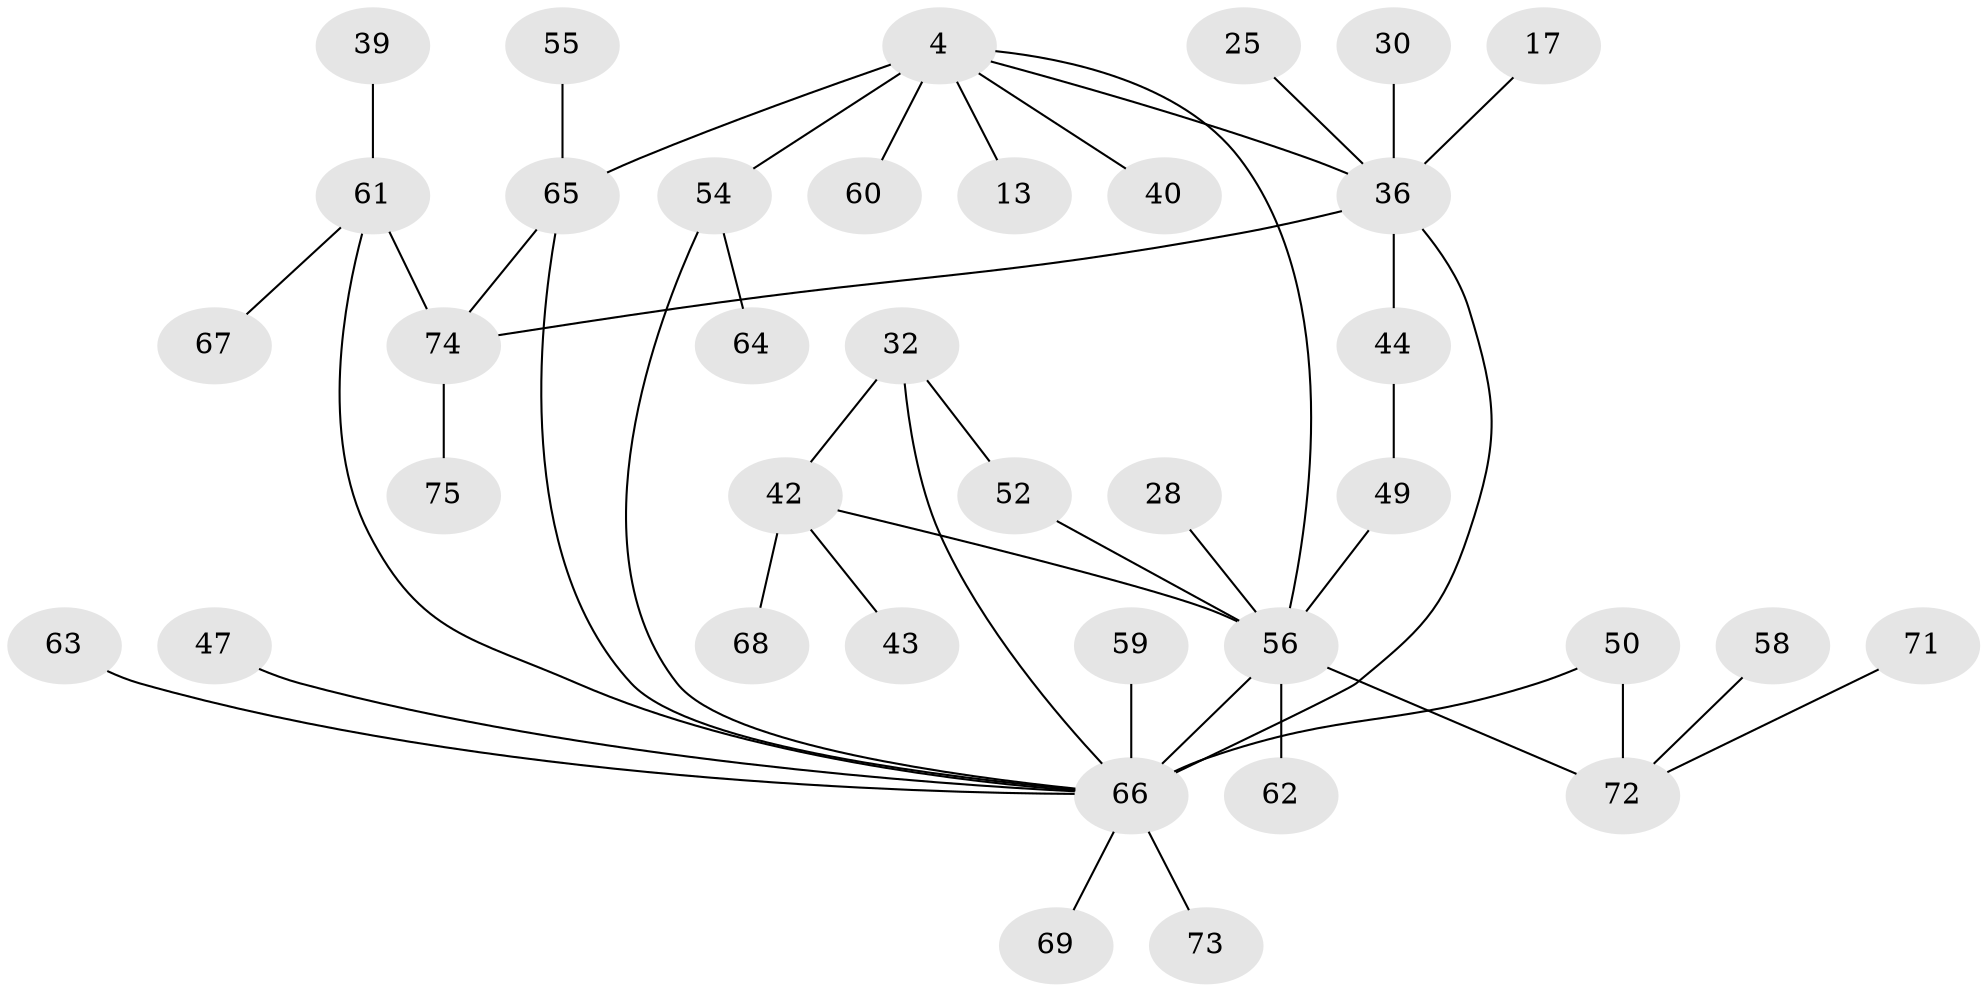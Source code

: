 // original degree distribution, {7: 0.013333333333333334, 11: 0.013333333333333334, 10: 0.02666666666666667, 6: 0.02666666666666667, 8: 0.02666666666666667, 5: 0.08, 1: 0.52, 2: 0.21333333333333335, 3: 0.04, 4: 0.04}
// Generated by graph-tools (version 1.1) at 2025/47/03/09/25 04:47:50]
// undirected, 37 vertices, 45 edges
graph export_dot {
graph [start="1"]
  node [color=gray90,style=filled];
  4;
  13;
  17 [super="+12"];
  25;
  28;
  30;
  32;
  36 [super="+5"];
  39;
  40;
  42 [super="+33"];
  43;
  44;
  47;
  49;
  50 [super="+18"];
  52 [super="+41"];
  54 [super="+51"];
  55;
  56 [super="+34+2"];
  58;
  59;
  60;
  61 [super="+23"];
  62;
  63 [super="+48"];
  64;
  65 [super="+6+10+15+29+19+21+26"];
  66 [super="+14+53+35+16"];
  67;
  68;
  69;
  71;
  72 [super="+57"];
  73 [super="+37"];
  74 [super="+70"];
  75;
  4 -- 13;
  4 -- 36 [weight=2];
  4 -- 40;
  4 -- 54 [weight=2];
  4 -- 60;
  4 -- 65 [weight=2];
  4 -- 56;
  17 -- 36;
  25 -- 36;
  28 -- 56;
  30 -- 36;
  32 -- 42 [weight=2];
  32 -- 52 [weight=2];
  32 -- 66;
  36 -- 44 [weight=2];
  36 -- 66 [weight=2];
  36 -- 74;
  39 -- 61;
  42 -- 43;
  42 -- 68;
  42 -- 56;
  44 -- 49;
  47 -- 66;
  49 -- 56;
  50 -- 72;
  50 -- 66;
  52 -- 56;
  54 -- 64;
  54 -- 66;
  55 -- 65;
  56 -- 66 [weight=3];
  56 -- 72 [weight=2];
  56 -- 62;
  58 -- 72;
  59 -- 66;
  61 -- 67;
  61 -- 66;
  61 -- 74 [weight=2];
  63 -- 66;
  65 -- 74;
  65 -- 66;
  66 -- 69;
  66 -- 73;
  71 -- 72;
  74 -- 75;
}

